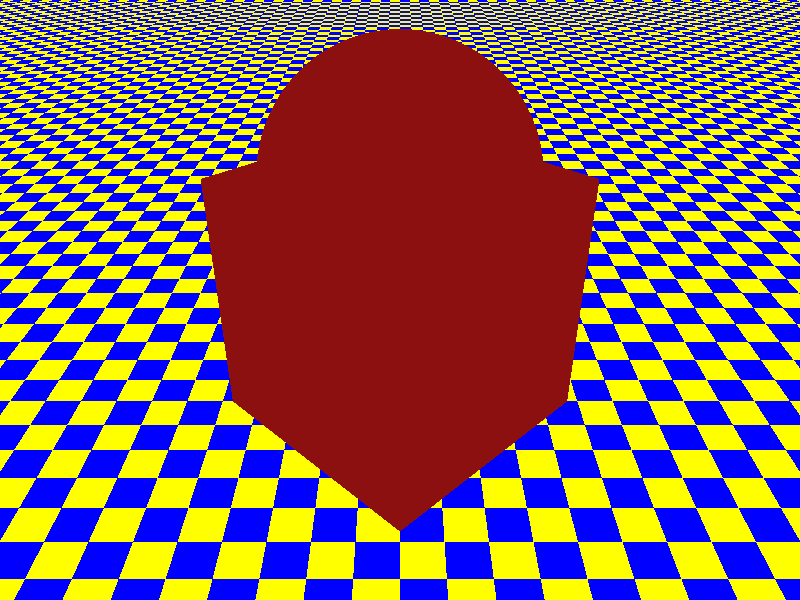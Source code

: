 // Persistence Of Vision raytracer version 3.5 sample file.
// File by Dan Farmer
// Shadowless lighting example
//
// -w320 -h240
// -w800 -h600 +a0.3

global_settings { assumed_gamma 2.2 }

#include "colors.inc"
#include "textures.inc"
#include "shapes.inc"

background { Blue }
camera {
  location <0, 3, -5>
  direction z * 1.25
  right x*1.3333
  look_at 0
}

light_source { <20, 40, -30> White
    shadowless
}
light_source { <-5, 2, -3> White
    shadowless
}

union {
    box { <-1, -1, -1> <1, 1, 1> }
    sphere { <0,1,0>, 1 }
    rotate -y*45
    pigment { Scarlet }
    finish {
        Shiny
        ambient 0
        diffuse 0.8
    }
}
plane { y,-1
    pigment { checker Yellow, Blue scale 0.3}
    finish { ambient 0 diffuse 1 }
}
